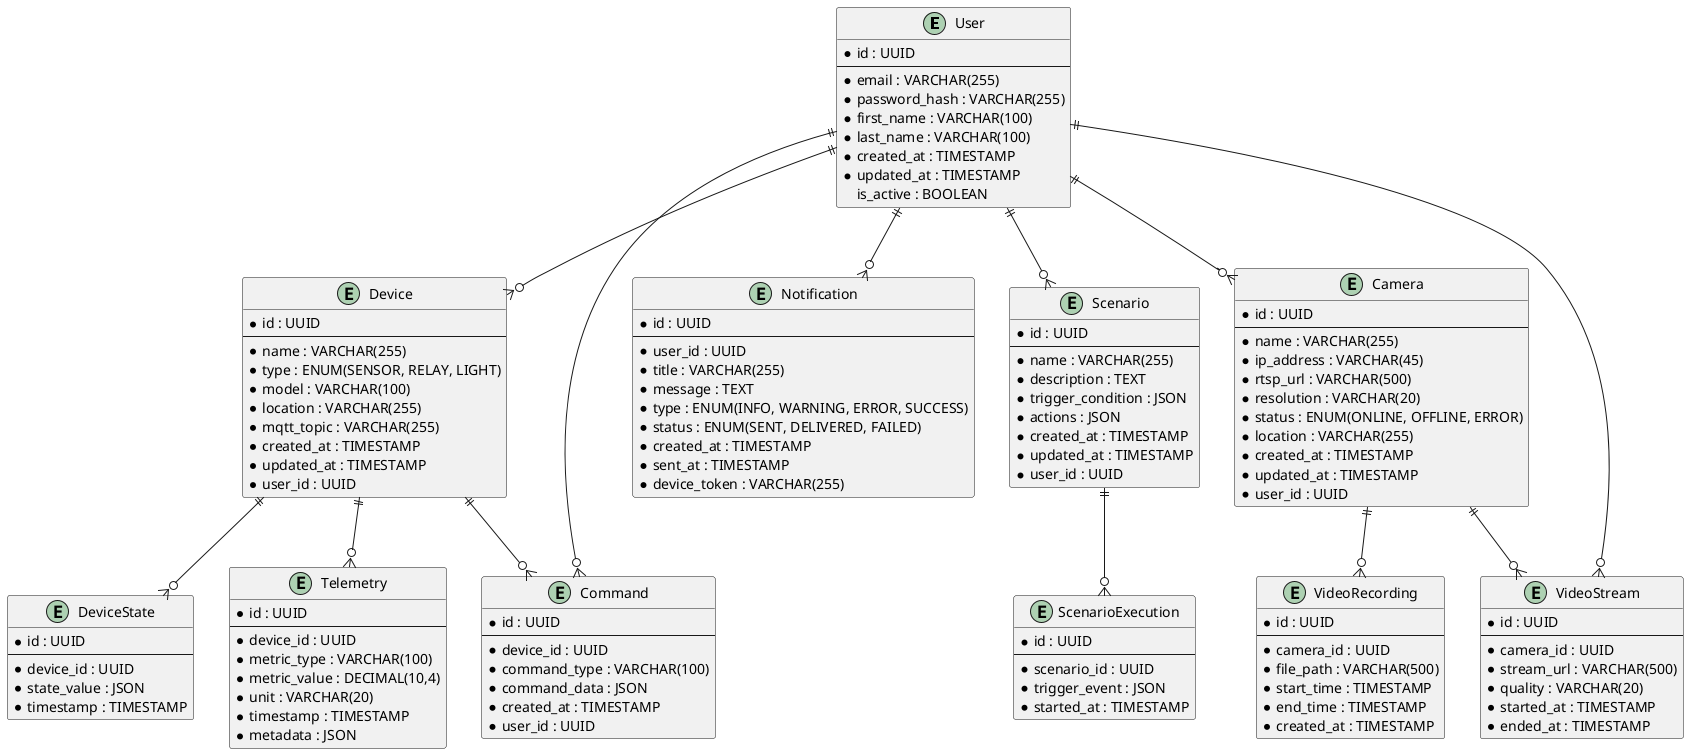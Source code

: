 @startuml ER diagram
entity User {
  * id : UUID
  --
  * email : VARCHAR(255)
  * password_hash : VARCHAR(255)
  * first_name : VARCHAR(100)
  * last_name : VARCHAR(100)
  * created_at : TIMESTAMP
  * updated_at : TIMESTAMP
  is_active : BOOLEAN
}

entity Device {
  * id : UUID
  --
  * name : VARCHAR(255)
  * type : ENUM(SENSOR, RELAY, LIGHT)
  * model : VARCHAR(100)
  * location : VARCHAR(255)
  * mqtt_topic : VARCHAR(255)
  * created_at : TIMESTAMP
  * updated_at : TIMESTAMP
  * user_id : UUID
}

entity DeviceState {
  * id : UUID
  --
  * device_id : UUID
  * state_value : JSON
  * timestamp : TIMESTAMP
}

entity Telemetry {
  * id : UUID
  --
  * device_id : UUID
  * metric_type : VARCHAR(100)
  * metric_value : DECIMAL(10,4)
  * unit : VARCHAR(20)
  * timestamp : TIMESTAMP
  * metadata : JSON
}

entity Scenario {
  * id : UUID
  --
  * name : VARCHAR(255)
  * description : TEXT
  * trigger_condition : JSON
  * actions : JSON
  * created_at : TIMESTAMP
  * updated_at : TIMESTAMP
  * user_id : UUID
}

entity ScenarioExecution {
  * id : UUID
  --
  * scenario_id : UUID
  * trigger_event : JSON
  * started_at : TIMESTAMP
}

entity Notification {
  * id : UUID
  --
  * user_id : UUID
  * title : VARCHAR(255)
  * message : TEXT
  * type : ENUM(INFO, WARNING, ERROR, SUCCESS)
  * status : ENUM(SENT, DELIVERED, FAILED)
  * created_at : TIMESTAMP
  * sent_at : TIMESTAMP
  * device_token : VARCHAR(255)
}

entity Command {
  * id : UUID
  --
  * device_id : UUID
  * command_type : VARCHAR(100)
  * command_data : JSON
  * created_at : TIMESTAMP
  * user_id : UUID
}

entity Camera {
  * id : UUID
  --
  * name : VARCHAR(255)
  * ip_address : VARCHAR(45)
  * rtsp_url : VARCHAR(500)
  * resolution : VARCHAR(20)
  * status : ENUM(ONLINE, OFFLINE, ERROR)
  * location : VARCHAR(255)
  * created_at : TIMESTAMP
  * updated_at : TIMESTAMP
  * user_id : UUID
}

entity VideoRecording {
  * id : UUID
  --
  * camera_id : UUID
  * file_path : VARCHAR(500)
  * start_time : TIMESTAMP
  * end_time : TIMESTAMP
  * created_at : TIMESTAMP
}

entity VideoStream {
  * id : UUID
  --
  * camera_id : UUID
  * stream_url : VARCHAR(500)
  * quality : VARCHAR(20)
  * started_at : TIMESTAMP
  * ended_at : TIMESTAMP
}

User ||--o{ Device
User ||--o{ Scenario
User ||--o{ Notification
User ||--o{ Command
User ||--o{ Camera
User ||--o{ VideoStream

Device ||--o{ DeviceState
Device ||--o{ Telemetry
Device ||--o{ Command

Camera ||--o{ VideoRecording
Camera ||--o{ VideoStream

Scenario ||--o{ ScenarioExecution
@enduml
